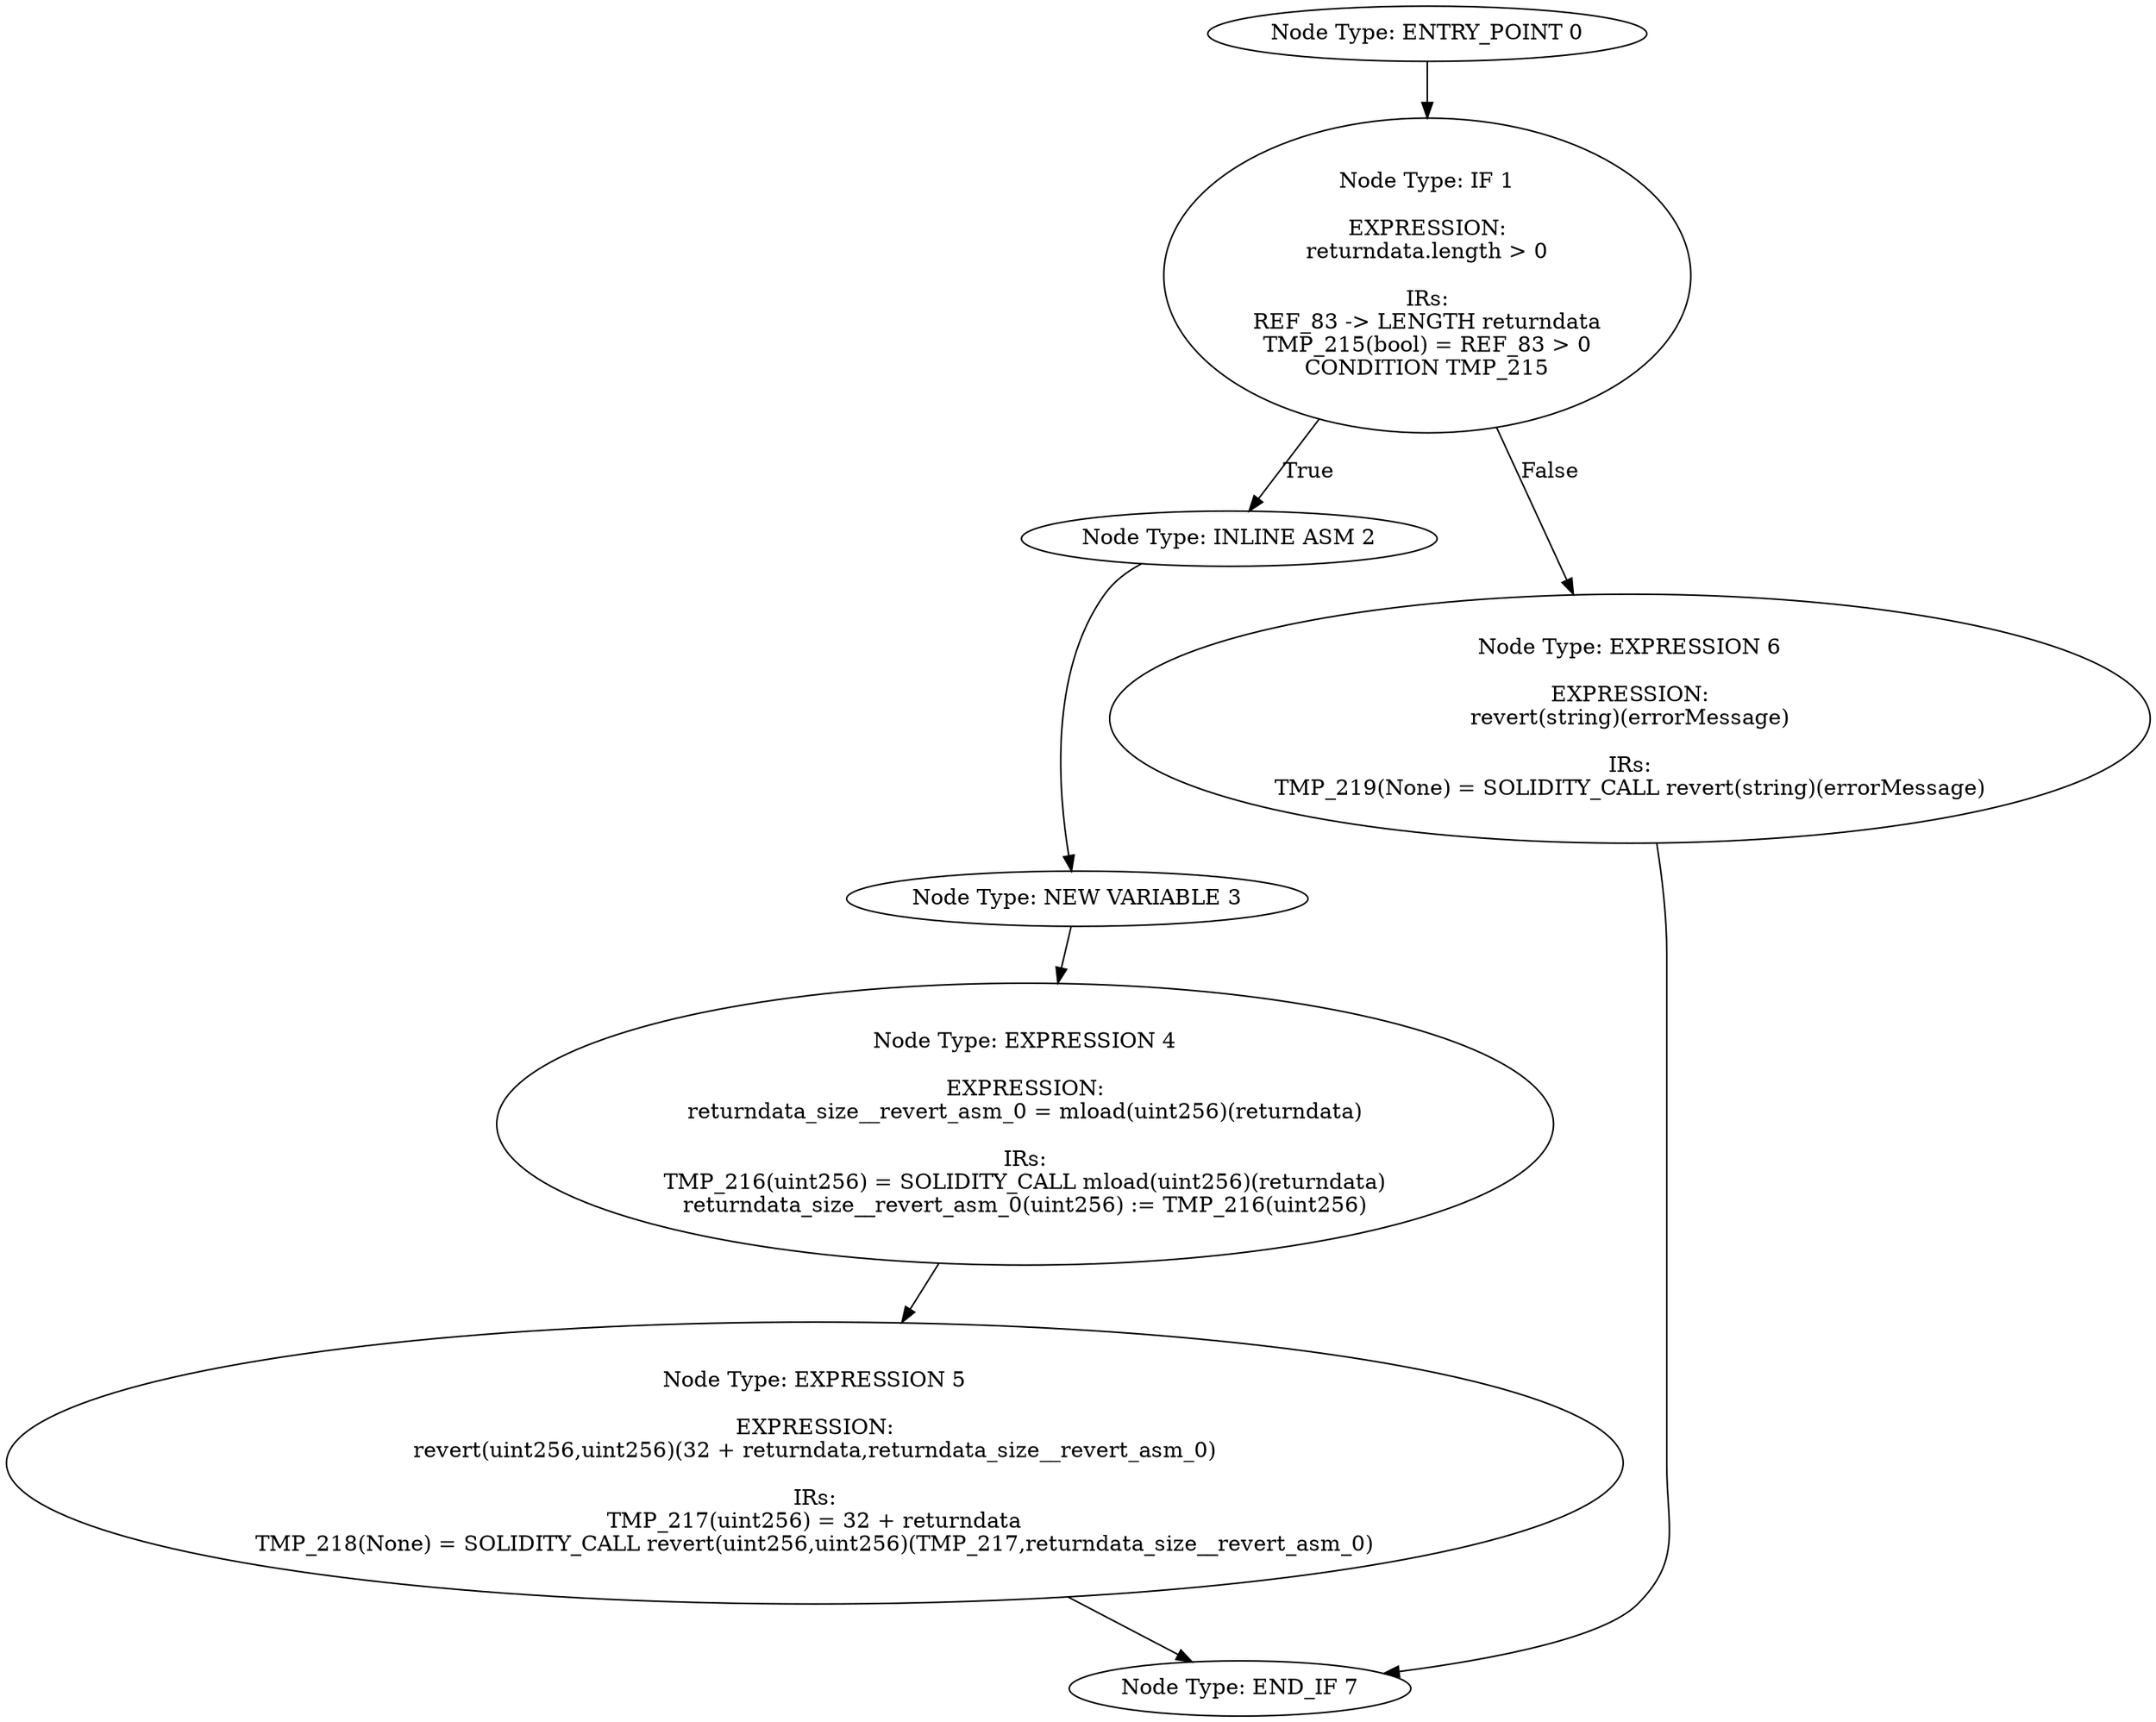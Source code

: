 digraph{
0[label="Node Type: ENTRY_POINT 0
"];
0->1;
1[label="Node Type: IF 1

EXPRESSION:
returndata.length > 0

IRs:
REF_83 -> LENGTH returndata
TMP_215(bool) = REF_83 > 0
CONDITION TMP_215"];
1->2[label="True"];
1->6[label="False"];
2[label="Node Type: INLINE ASM 2
"];
2->3;
3[label="Node Type: NEW VARIABLE 3
"];
3->4;
4[label="Node Type: EXPRESSION 4

EXPRESSION:
returndata_size__revert_asm_0 = mload(uint256)(returndata)

IRs:
TMP_216(uint256) = SOLIDITY_CALL mload(uint256)(returndata)
returndata_size__revert_asm_0(uint256) := TMP_216(uint256)"];
4->5;
5[label="Node Type: EXPRESSION 5

EXPRESSION:
revert(uint256,uint256)(32 + returndata,returndata_size__revert_asm_0)

IRs:
TMP_217(uint256) = 32 + returndata
TMP_218(None) = SOLIDITY_CALL revert(uint256,uint256)(TMP_217,returndata_size__revert_asm_0)"];
5->7;
6[label="Node Type: EXPRESSION 6

EXPRESSION:
revert(string)(errorMessage)

IRs:
TMP_219(None) = SOLIDITY_CALL revert(string)(errorMessage)"];
6->7;
7[label="Node Type: END_IF 7
"];
}
